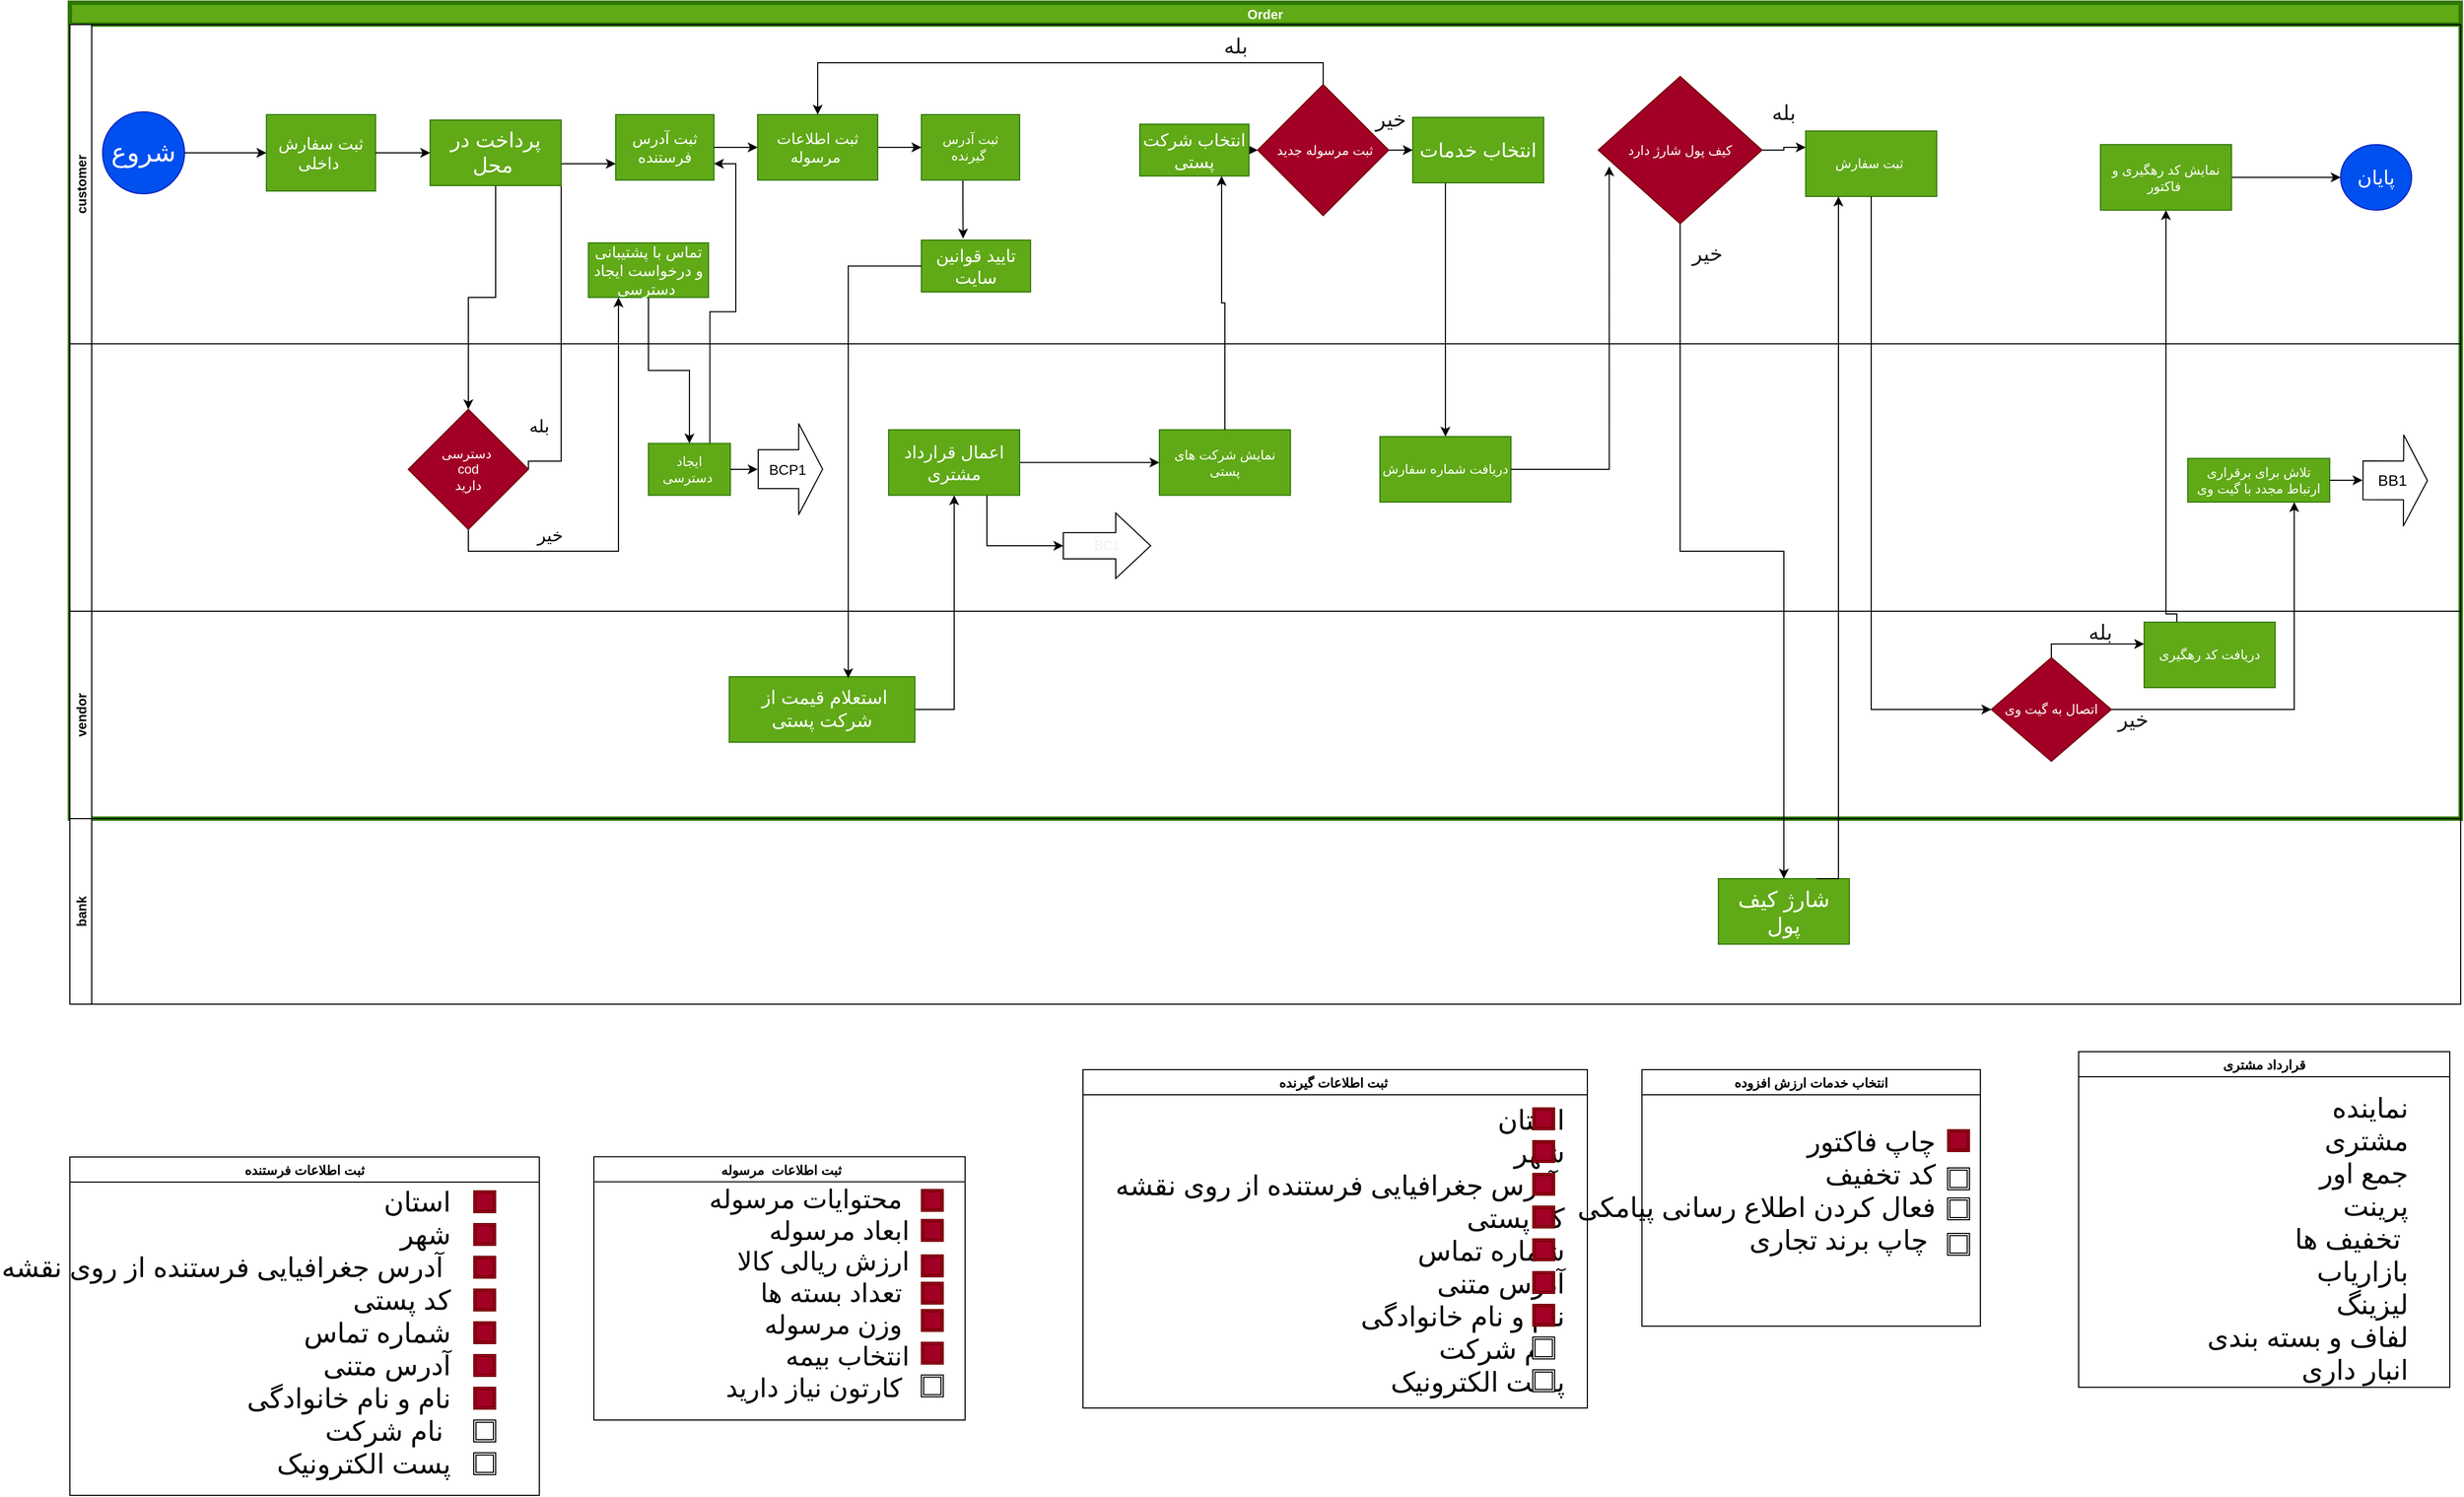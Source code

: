 <mxfile>
    <diagram id="gnVa5umi9aZT9KWG7_A7" name="Page-1">
        <mxGraphModel dx="664" dy="567" grid="1" gridSize="10" guides="1" tooltips="1" connect="1" arrows="1" fold="1" page="1" pageScale="1" pageWidth="2336" pageHeight="1654" math="0" shadow="0">
            <root>
                <mxCell id="0"/>
                <mxCell id="1" parent="0"/>
                <mxCell id="2" value="Order" style="swimlane;childLayout=stackLayout;resizeParent=1;resizeParentMax=0;horizontal=1;startSize=20;horizontalStack=0;strokeColor=#2D7600;fillColor=#60a917;fontColor=#ffffff;strokeWidth=4;shadow=0;rounded=0;" parent="1" vertex="1">
                    <mxGeometry x="110" y="92.5" width="2190" height="747.5" as="geometry"/>
                </mxCell>
                <mxCell id="27" style="edgeStyle=orthogonalEdgeStyle;rounded=0;orthogonalLoop=1;jettySize=auto;html=1;exitX=1;exitY=0.5;exitDx=0;exitDy=0;entryX=0.5;entryY=1;entryDx=0;entryDy=0;" parent="2" source="51" target="38" edge="1">
                    <mxGeometry relative="1" as="geometry"/>
                </mxCell>
                <mxCell id="29" style="edgeStyle=orthogonalEdgeStyle;rounded=0;orthogonalLoop=1;jettySize=auto;html=1;exitX=0.25;exitY=1;exitDx=0;exitDy=0;" parent="2" source="15" target="32" edge="1">
                    <mxGeometry relative="1" as="geometry"/>
                </mxCell>
                <mxCell id="58" style="edgeStyle=orthogonalEdgeStyle;rounded=0;orthogonalLoop=1;jettySize=auto;html=1;exitX=1;exitY=0.5;exitDx=0;exitDy=0;entryX=0.75;entryY=1;entryDx=0;entryDy=0;" parent="2" source="53" target="39" edge="1">
                    <mxGeometry relative="1" as="geometry"/>
                </mxCell>
                <mxCell id="59" style="edgeStyle=orthogonalEdgeStyle;rounded=0;orthogonalLoop=1;jettySize=auto;html=1;exitX=0.25;exitY=0;exitDx=0;exitDy=0;" parent="2" source="55" target="25" edge="1">
                    <mxGeometry relative="1" as="geometry">
                        <Array as="points">
                            <mxPoint x="1920" y="560"/>
                        </Array>
                    </mxGeometry>
                </mxCell>
                <mxCell id="188" style="edgeStyle=orthogonalEdgeStyle;rounded=0;orthogonalLoop=1;jettySize=auto;html=1;exitX=0.5;exitY=1;exitDx=0;exitDy=0;entryX=0.5;entryY=0;entryDx=0;entryDy=0;" parent="2" source="155" target="160" edge="1">
                    <mxGeometry relative="1" as="geometry"/>
                </mxCell>
                <mxCell id="167" value="" style="edgeStyle=orthogonalEdgeStyle;rounded=0;orthogonalLoop=1;jettySize=auto;html=1;" parent="2" source="159" target="163" edge="1">
                    <mxGeometry relative="1" as="geometry"/>
                </mxCell>
                <mxCell id="190" style="edgeStyle=orthogonalEdgeStyle;rounded=0;orthogonalLoop=1;jettySize=auto;html=1;exitX=1;exitY=0.5;exitDx=0;exitDy=0;entryX=0;entryY=0.75;entryDx=0;entryDy=0;" parent="2" source="160" target="157" edge="1">
                    <mxGeometry relative="1" as="geometry">
                        <Array as="points">
                            <mxPoint x="450" y="420"/>
                            <mxPoint x="450" y="148"/>
                        </Array>
                    </mxGeometry>
                </mxCell>
                <mxCell id="192" style="edgeStyle=orthogonalEdgeStyle;rounded=0;orthogonalLoop=1;jettySize=auto;html=1;exitX=0.5;exitY=1;exitDx=0;exitDy=0;entryX=0.25;entryY=1;entryDx=0;entryDy=0;" parent="2" source="160" target="159" edge="1">
                    <mxGeometry relative="1" as="geometry"/>
                </mxCell>
                <mxCell id="193" style="edgeStyle=orthogonalEdgeStyle;rounded=0;orthogonalLoop=1;jettySize=auto;html=1;exitX=0.75;exitY=0;exitDx=0;exitDy=0;entryX=1;entryY=0.75;entryDx=0;entryDy=0;" parent="2" source="163" target="157" edge="1">
                    <mxGeometry relative="1" as="geometry"/>
                </mxCell>
                <mxCell id="3" value="customer" style="swimlane;startSize=20;horizontal=0;" parent="2" vertex="1">
                    <mxGeometry y="20" width="2190" height="292.5" as="geometry">
                        <mxRectangle x="20" width="1860" height="20" as="alternateBounds"/>
                    </mxGeometry>
                </mxCell>
                <mxCell id="222" style="edgeStyle=orthogonalEdgeStyle;rounded=0;orthogonalLoop=1;jettySize=auto;html=1;exitX=0.5;exitY=1;exitDx=0;exitDy=0;entryX=0.382;entryY=-0.032;entryDx=0;entryDy=0;entryPerimeter=0;fontColor=#000000;" parent="3" source="14" target="221" edge="1">
                    <mxGeometry relative="1" as="geometry">
                        <Array as="points">
                            <mxPoint x="818" y="143"/>
                            <mxPoint x="818" y="170"/>
                        </Array>
                    </mxGeometry>
                </mxCell>
                <mxCell id="14" value="ثبت آدرس گیرنده&amp;nbsp;" style="whiteSpace=wrap;html=1;fillColor=#60a917;strokeColor=#2D7600;fontColor=#ffffff;" parent="3" vertex="1">
                    <mxGeometry x="780" y="82.5" width="90" height="60" as="geometry"/>
                </mxCell>
                <mxCell id="15" value="&lt;font style=&quot;font-size: 18px&quot;&gt;انتخاب خدمات&lt;/font&gt;" style="rounded=0;whiteSpace=wrap;html=1;fillColor=#60a917;strokeColor=#2D7600;fontColor=#ffffff;" parent="3" vertex="1">
                    <mxGeometry x="1230" y="85" width="120" height="60" as="geometry"/>
                </mxCell>
                <mxCell id="16" value="&lt;font style=&quot;font-size: 18px&quot;&gt;پایان&lt;/font&gt;" style="ellipse;whiteSpace=wrap;html=1;rounded=0;fillColor=#0050ef;strokeColor=#001DBC;fontColor=#ffffff;" parent="3" vertex="1">
                    <mxGeometry x="2080" y="110" width="65" height="60" as="geometry"/>
                </mxCell>
                <mxCell id="17" style="edgeStyle=orthogonalEdgeStyle;rounded=0;orthogonalLoop=1;jettySize=auto;html=1;exitX=1;exitY=0.5;exitDx=0;exitDy=0;entryX=0;entryY=0.5;entryDx=0;entryDy=0;" parent="3" source="19" target="15" edge="1">
                    <mxGeometry relative="1" as="geometry"/>
                </mxCell>
                <mxCell id="197" style="edgeStyle=orthogonalEdgeStyle;rounded=0;orthogonalLoop=1;jettySize=auto;html=1;exitX=0.5;exitY=0;exitDx=0;exitDy=0;entryX=0.5;entryY=0;entryDx=0;entryDy=0;" parent="3" source="19" target="158" edge="1">
                    <mxGeometry relative="1" as="geometry"/>
                </mxCell>
                <mxCell id="19" value="&amp;nbsp;ثبت مرسوله جدید" style="rhombus;whiteSpace=wrap;html=1;fillColor=#a20025;strokeColor=#6F0000;fontColor=#ffffff;" parent="3" vertex="1">
                    <mxGeometry x="1088" y="55" width="120" height="120" as="geometry"/>
                </mxCell>
                <mxCell id="20" value="&lt;font style=&quot;font-size: 19px&quot; color=&quot;#191919&quot;&gt;خیر&lt;/font&gt;" style="text;html=1;strokeColor=none;fillColor=none;align=center;verticalAlign=middle;whiteSpace=wrap;rounded=0;" parent="3" vertex="1">
                    <mxGeometry x="1190" y="77.5" width="40" height="20" as="geometry"/>
                </mxCell>
                <mxCell id="21" style="edgeStyle=orthogonalEdgeStyle;rounded=0;orthogonalLoop=1;jettySize=auto;html=1;exitX=1;exitY=0.5;exitDx=0;exitDy=0;entryX=0;entryY=0.5;entryDx=0;entryDy=0;" parent="3" source="22" target="19" edge="1">
                    <mxGeometry relative="1" as="geometry"/>
                </mxCell>
                <mxCell id="22" value="&lt;font style=&quot;font-size: 16px&quot;&gt;انتخاب شرکت پستی&lt;/font&gt;" style="whiteSpace=wrap;html=1;rounded=0;fontColor=#ffffff;strokeColor=#2D7600;fillColor=#60a917;" parent="3" vertex="1">
                    <mxGeometry x="980" y="91.25" width="100" height="47.5" as="geometry"/>
                </mxCell>
                <mxCell id="23" value="&lt;font style=&quot;font-size: 19px&quot; color=&quot;#191919&quot;&gt;بله&lt;/font&gt;" style="text;html=1;strokeColor=none;fillColor=none;align=center;verticalAlign=middle;whiteSpace=wrap;rounded=0;" parent="3" vertex="1">
                    <mxGeometry x="1048" y="10" width="40" height="20" as="geometry"/>
                </mxCell>
                <mxCell id="24" style="edgeStyle=orthogonalEdgeStyle;rounded=0;orthogonalLoop=1;jettySize=auto;html=1;exitX=1;exitY=0.5;exitDx=0;exitDy=0;" parent="3" source="25" target="16" edge="1">
                    <mxGeometry relative="1" as="geometry"/>
                </mxCell>
                <mxCell id="25" value="نمایش کد رهگیری و فاکتور&amp;nbsp;" style="whiteSpace=wrap;html=1;rounded=0;fontColor=#ffffff;strokeColor=#2D7600;fillColor=#60a917;" parent="3" vertex="1">
                    <mxGeometry x="1860" y="110" width="120" height="60" as="geometry"/>
                </mxCell>
                <mxCell id="152" value="&lt;font style=&quot;font-size: 24px&quot;&gt;شروع&lt;/font&gt;" style="ellipse;whiteSpace=wrap;html=1;aspect=fixed;fillColor=#0050ef;strokeColor=#001DBC;fontColor=#ffffff;" parent="3" vertex="1">
                    <mxGeometry x="30" y="80" width="75" height="75" as="geometry"/>
                </mxCell>
                <mxCell id="154" value="&lt;font style=&quot;font-size: 15px&quot;&gt;ثبت سفارش داخلی&amp;nbsp;&lt;/font&gt;" style="whiteSpace=wrap;html=1;fillColor=#60a917;strokeColor=#2D7600;fontColor=#ffffff;" parent="3" vertex="1">
                    <mxGeometry x="180" y="82.5" width="100" height="70" as="geometry"/>
                </mxCell>
                <mxCell id="151" value="" style="edgeStyle=orthogonalEdgeStyle;rounded=0;orthogonalLoop=1;jettySize=auto;html=1;" parent="3" source="152" target="154" edge="1">
                    <mxGeometry relative="1" as="geometry"/>
                </mxCell>
                <mxCell id="155" value="&lt;font style=&quot;font-size: 19px&quot;&gt;پرداخت در محل&amp;nbsp;&lt;/font&gt;" style="whiteSpace=wrap;html=1;fillColor=#60a917;strokeColor=#2D7600;fontColor=#ffffff;" parent="3" vertex="1">
                    <mxGeometry x="330" y="87.5" width="120" height="60" as="geometry"/>
                </mxCell>
                <mxCell id="153" value="" style="edgeStyle=orthogonalEdgeStyle;rounded=0;orthogonalLoop=1;jettySize=auto;html=1;" parent="3" source="154" target="155" edge="1">
                    <mxGeometry relative="1" as="geometry"/>
                </mxCell>
                <mxCell id="157" value="&lt;font style=&quot;font-size: 14px&quot;&gt;ثبت آدرس فرستنده&lt;/font&gt;" style="whiteSpace=wrap;html=1;fillColor=#60a917;strokeColor=#2D7600;fontColor=#ffffff;" parent="3" vertex="1">
                    <mxGeometry x="500" y="82.5" width="90" height="60" as="geometry"/>
                </mxCell>
                <mxCell id="159" value="&lt;font style=&quot;font-size: 14px&quot;&gt;تماس با پشتیبانی و درخواست ایجاد دسترسی&amp;nbsp;&lt;/font&gt;" style="whiteSpace=wrap;html=1;fontColor=#ffffff;strokeColor=#2D7600;fillColor=#60a917;" parent="3" vertex="1">
                    <mxGeometry x="475" y="200" width="110" height="50" as="geometry"/>
                </mxCell>
                <mxCell id="195" style="edgeStyle=orthogonalEdgeStyle;rounded=0;orthogonalLoop=1;jettySize=auto;html=1;exitX=1;exitY=0.5;exitDx=0;exitDy=0;" parent="3" source="158" target="14" edge="1">
                    <mxGeometry relative="1" as="geometry"/>
                </mxCell>
                <mxCell id="158" value="&lt;font style=&quot;font-size: 14px&quot;&gt;ثبت اطلاعات مرسوله&amp;nbsp;&lt;/font&gt;" style="whiteSpace=wrap;html=1;fillColor=#60a917;strokeColor=#2D7600;fontColor=#ffffff;" parent="3" vertex="1">
                    <mxGeometry x="630" y="82.5" width="110" height="60" as="geometry"/>
                </mxCell>
                <mxCell id="156" value="" style="edgeStyle=orthogonalEdgeStyle;rounded=0;orthogonalLoop=1;jettySize=auto;html=1;" parent="3" source="157" target="158" edge="1">
                    <mxGeometry relative="1" as="geometry"/>
                </mxCell>
                <mxCell id="46" value="ثبت سفارش&amp;nbsp;" style="whiteSpace=wrap;html=1;rounded=0;fontColor=#ffffff;strokeColor=#2D7600;fillColor=#60a917;" parent="3" vertex="1">
                    <mxGeometry x="1590" y="97.5" width="120" height="60" as="geometry"/>
                </mxCell>
                <mxCell id="204" style="edgeStyle=orthogonalEdgeStyle;rounded=0;orthogonalLoop=1;jettySize=auto;html=1;exitX=1;exitY=0.5;exitDx=0;exitDy=0;entryX=0;entryY=0.25;entryDx=0;entryDy=0;" parent="3" source="45" target="46" edge="1">
                    <mxGeometry relative="1" as="geometry"/>
                </mxCell>
                <mxCell id="45" value="کیف پول شارژ دارد" style="rhombus;whiteSpace=wrap;html=1;rounded=0;fontColor=#ffffff;strokeColor=#6F0000;fillColor=#a20025;" parent="3" vertex="1">
                    <mxGeometry x="1400" y="47.5" width="150" height="135" as="geometry"/>
                </mxCell>
                <mxCell id="75" value="&lt;font style=&quot;font-size: 19px&quot; color=&quot;#191919&quot;&gt;بله&lt;/font&gt;" style="text;html=1;strokeColor=none;fillColor=none;align=center;verticalAlign=middle;whiteSpace=wrap;rounded=0;" parent="3" vertex="1">
                    <mxGeometry x="1550" y="71.25" width="40" height="20" as="geometry"/>
                </mxCell>
                <mxCell id="221" value="&lt;font style=&quot;font-size: 16px&quot;&gt;تایید قوانین سایت&lt;/font&gt;" style="whiteSpace=wrap;html=1;rounded=0;fontColor=#ffffff;strokeColor=#2D7600;fillColor=#60a917;" parent="3" vertex="1">
                    <mxGeometry x="780" y="197.5" width="100" height="47.5" as="geometry"/>
                </mxCell>
                <mxCell id="30" value="" style="swimlane;startSize=20;horizontal=0;" parent="2" vertex="1">
                    <mxGeometry y="312.5" width="2190" height="245" as="geometry"/>
                </mxCell>
                <mxCell id="32" value="دریافت شماره سفارش" style="rounded=0;whiteSpace=wrap;html=1;fillColor=#60a917;strokeColor=#2D7600;fontColor=#ffffff;" parent="30" vertex="1">
                    <mxGeometry x="1200" y="85" width="120" height="60" as="geometry"/>
                </mxCell>
                <mxCell id="230" style="edgeStyle=orthogonalEdgeStyle;rounded=0;orthogonalLoop=1;jettySize=auto;html=1;exitX=0.75;exitY=1;exitDx=0;exitDy=0;entryX=0;entryY=0.5;entryDx=0;entryDy=0;entryPerimeter=0;" parent="30" source="38" target="228" edge="1">
                    <mxGeometry relative="1" as="geometry"/>
                </mxCell>
                <mxCell id="231" style="edgeStyle=orthogonalEdgeStyle;rounded=0;orthogonalLoop=1;jettySize=auto;html=1;exitX=1;exitY=0.5;exitDx=0;exitDy=0;" parent="30" source="38" target="40" edge="1">
                    <mxGeometry relative="1" as="geometry"/>
                </mxCell>
                <mxCell id="38" value="&lt;font style=&quot;font-size: 16px&quot;&gt;اعمال قرارداد مشتری&lt;/font&gt;" style="rounded=0;whiteSpace=wrap;html=1;fillColor=#60a917;strokeColor=#2D7600;fontColor=#ffffff;" parent="30" vertex="1">
                    <mxGeometry x="750" y="78.75" width="120" height="60" as="geometry"/>
                </mxCell>
                <mxCell id="39" value="تلاش برای برقراری ارتباط مجدد با گیت وی" style="whiteSpace=wrap;html=1;rounded=0;fillColor=#60a917;strokeColor=#2D7600;fontColor=#ffffff;" parent="30" vertex="1">
                    <mxGeometry x="1940" y="105" width="130" height="40" as="geometry"/>
                </mxCell>
                <mxCell id="40" value="نمایش شرکت های پستی" style="whiteSpace=wrap;html=1;rounded=0;fontColor=#ffffff;strokeColor=#2D7600;fillColor=#60a917;" parent="30" vertex="1">
                    <mxGeometry x="998" y="78.75" width="120" height="60" as="geometry"/>
                </mxCell>
                <mxCell id="48" value="" style="shape=flexArrow;endArrow=classic;html=1;endWidth=46.744;endSize=6.96;width=35.581;" parent="30" edge="1">
                    <mxGeometry width="50" height="50" relative="1" as="geometry">
                        <mxPoint x="2100" y="125.0" as="sourcePoint"/>
                        <mxPoint x="2160" y="125.23" as="targetPoint"/>
                        <Array as="points"/>
                    </mxGeometry>
                </mxCell>
                <mxCell id="49" value="&lt;font style=&quot;font-size: 14px&quot;&gt;BB1&lt;/font&gt;" style="edgeLabel;html=1;align=center;verticalAlign=middle;resizable=0;points=[];" parent="48" vertex="1" connectable="0">
                    <mxGeometry x="0.119" y="-2" relative="1" as="geometry">
                        <mxPoint x="-7" y="-2" as="offset"/>
                    </mxGeometry>
                </mxCell>
                <mxCell id="160" value="دسترسی&amp;nbsp;&lt;br&gt;cod&lt;br&gt;دارید" style="rhombus;whiteSpace=wrap;html=1;fontColor=#ffffff;strokeColor=#6F0000;fillColor=#a20025;" parent="30" vertex="1">
                    <mxGeometry x="310" y="60" width="110" height="110" as="geometry"/>
                </mxCell>
                <mxCell id="163" value="ایجاد دسترسی&amp;nbsp;" style="whiteSpace=wrap;html=1;fontColor=#ffffff;strokeColor=#2D7600;fillColor=#60a917;" parent="30" vertex="1">
                    <mxGeometry x="530" y="91.25" width="75" height="47.5" as="geometry"/>
                </mxCell>
                <mxCell id="161" value="&lt;font style=&quot;font-size: 16px&quot; color=&quot;#000000&quot;&gt;بله&lt;/font&gt;" style="text;html=1;strokeColor=none;fillColor=none;align=center;verticalAlign=middle;whiteSpace=wrap;rounded=0;" parent="30" vertex="1">
                    <mxGeometry x="410" y="65" width="40" height="20" as="geometry"/>
                </mxCell>
                <mxCell id="162" value="&lt;font style=&quot;font-size: 16px&quot; color=&quot;#000000&quot;&gt;خیر&lt;/font&gt;" style="text;html=1;strokeColor=none;fillColor=none;align=center;verticalAlign=middle;whiteSpace=wrap;rounded=0;" parent="30" vertex="1">
                    <mxGeometry x="420" y="165" width="40" height="20" as="geometry"/>
                </mxCell>
                <mxCell id="189" style="edgeStyle=orthogonalEdgeStyle;rounded=0;orthogonalLoop=1;jettySize=auto;html=1;exitX=0.5;exitY=1;exitDx=0;exitDy=0;" parent="30" source="163" target="163" edge="1">
                    <mxGeometry relative="1" as="geometry"/>
                </mxCell>
                <mxCell id="214" value="" style="shape=flexArrow;endArrow=classic;html=1;endWidth=46.744;endSize=6.96;width=35.581;" parent="30" edge="1">
                    <mxGeometry width="50" height="50" relative="1" as="geometry">
                        <mxPoint x="630" y="114.8" as="sourcePoint"/>
                        <mxPoint x="690" y="114.8" as="targetPoint"/>
                        <Array as="points"/>
                    </mxGeometry>
                </mxCell>
                <mxCell id="215" value="&lt;span style=&quot;font-size: 13px&quot;&gt;BCP1&lt;/span&gt;" style="edgeLabel;html=1;align=center;verticalAlign=middle;resizable=0;points=[];" parent="214" vertex="1" connectable="0">
                    <mxGeometry x="0.119" y="-2" relative="1" as="geometry">
                        <mxPoint x="-7" y="-2" as="offset"/>
                    </mxGeometry>
                </mxCell>
                <mxCell id="228" value="&lt;span style=&quot;color: rgb(240 , 240 , 240)&quot;&gt;BC1&lt;/span&gt;" style="shape=singleArrow;whiteSpace=wrap;html=1;arrowWidth=0.4;arrowSize=0.4;rounded=0;" parent="30" vertex="1">
                    <mxGeometry x="910" y="155" width="80" height="60" as="geometry"/>
                </mxCell>
                <mxCell id="50" value="vendor" style="swimlane;startSize=20;horizontal=0;" parent="2" vertex="1">
                    <mxGeometry y="557.5" width="2190" height="190" as="geometry"/>
                </mxCell>
                <mxCell id="51" value="&lt;font style=&quot;font-size: 17px&quot;&gt;&amp;nbsp;استعلام قیمت از شرکت پستی&lt;/font&gt;" style="whiteSpace=wrap;html=1;fillColor=#60a917;strokeColor=#2D7600;fontColor=#ffffff;" parent="50" vertex="1">
                    <mxGeometry x="604" y="60" width="170" height="60" as="geometry"/>
                </mxCell>
                <mxCell id="52" style="edgeStyle=orthogonalEdgeStyle;rounded=0;orthogonalLoop=1;jettySize=auto;html=1;exitX=0.5;exitY=0;exitDx=0;exitDy=0;" parent="50" source="53" target="55" edge="1">
                    <mxGeometry relative="1" as="geometry">
                        <Array as="points">
                            <mxPoint x="1815" y="30"/>
                        </Array>
                    </mxGeometry>
                </mxCell>
                <mxCell id="53" value="اتصال به گیت وی" style="rhombus;whiteSpace=wrap;html=1;rounded=0;fillColor=#a20025;strokeColor=#6F0000;fontColor=#ffffff;" parent="50" vertex="1">
                    <mxGeometry x="1760" y="42.5" width="110" height="95" as="geometry"/>
                </mxCell>
                <mxCell id="54" value="&lt;font style=&quot;font-size: 19px&quot; color=&quot;#191919&quot;&gt;خیر&lt;/font&gt;" style="text;html=1;strokeColor=none;fillColor=none;align=center;verticalAlign=middle;whiteSpace=wrap;rounded=0;" parent="50" vertex="1">
                    <mxGeometry x="1870" y="90" width="40" height="20" as="geometry"/>
                </mxCell>
                <mxCell id="55" value="دریافت کد رهگیری" style="whiteSpace=wrap;html=1;rounded=0;fillColor=#60a917;strokeColor=#2D7600;fontColor=#ffffff;" parent="50" vertex="1">
                    <mxGeometry x="1900" y="10" width="120" height="60" as="geometry"/>
                </mxCell>
                <mxCell id="56" value="&lt;font style=&quot;font-size: 19px&quot; color=&quot;#191919&quot;&gt;بله&lt;/font&gt;" style="text;html=1;strokeColor=none;fillColor=none;align=center;verticalAlign=middle;whiteSpace=wrap;rounded=0;" parent="50" vertex="1">
                    <mxGeometry x="1840" y="10" width="40" height="20" as="geometry"/>
                </mxCell>
                <mxCell id="57" style="edgeStyle=orthogonalEdgeStyle;rounded=0;orthogonalLoop=1;jettySize=auto;html=1;exitX=0.5;exitY=1;exitDx=0;exitDy=0;entryX=0;entryY=0.5;entryDx=0;entryDy=0;" parent="2" source="46" target="53" edge="1">
                    <mxGeometry relative="1" as="geometry"/>
                </mxCell>
                <mxCell id="203" style="edgeStyle=orthogonalEdgeStyle;rounded=0;orthogonalLoop=1;jettySize=auto;html=1;exitX=1;exitY=0.5;exitDx=0;exitDy=0;entryX=0.067;entryY=0.611;entryDx=0;entryDy=0;entryPerimeter=0;" parent="2" source="32" target="45" edge="1">
                    <mxGeometry relative="1" as="geometry"/>
                </mxCell>
                <mxCell id="220" style="edgeStyle=orthogonalEdgeStyle;rounded=0;orthogonalLoop=1;jettySize=auto;html=1;exitX=0.5;exitY=0;exitDx=0;exitDy=0;entryX=0.75;entryY=1;entryDx=0;entryDy=0;fontColor=#000000;" parent="2" source="40" target="22" edge="1">
                    <mxGeometry relative="1" as="geometry"/>
                </mxCell>
                <mxCell id="233" style="edgeStyle=orthogonalEdgeStyle;rounded=0;orthogonalLoop=1;jettySize=auto;html=1;exitX=0;exitY=0.5;exitDx=0;exitDy=0;entryX=0.641;entryY=0.022;entryDx=0;entryDy=0;entryPerimeter=0;" parent="2" source="221" target="51" edge="1">
                    <mxGeometry relative="1" as="geometry"/>
                </mxCell>
                <mxCell id="60" value="ثبت اطلاعات فرستنده" style="swimlane;fontColor=#000000;" parent="1" vertex="1">
                    <mxGeometry x="110" y="1150" width="430" height="310" as="geometry">
                        <mxRectangle x="130" y="1140" width="90" height="23" as="alternateBounds"/>
                    </mxGeometry>
                </mxCell>
                <mxCell id="61" value="&lt;span style=&quot;font-size: 25px&quot;&gt;&lt;font color=&quot;#000000&quot;&gt;استان&lt;br&gt;شهر&lt;br&gt;&lt;/font&gt;&lt;/span&gt;&lt;span style=&quot;color: rgb(0 , 0 , 0) ; font-size: 25px&quot;&gt;آدرس جغرافیایی فرستنده از روی نقشه&lt;/span&gt;&lt;span style=&quot;font-size: 25px&quot;&gt;&lt;font color=&quot;#000000&quot;&gt;&amp;nbsp;&lt;br&gt;کد پستی&lt;br&gt;&amp;nbsp;شماره تماس&lt;br&gt;آدرس متنی&lt;br&gt;نام و نام خانوادگی&lt;br&gt;نام شرکت&amp;nbsp;&lt;br&gt;پست الکترونیک&lt;br&gt;&lt;/font&gt;&lt;/span&gt;" style="text;html=1;align=right;verticalAlign=middle;resizable=0;points=[];autosize=1;strokeColor=none;fontColor=#FFFFFF;" parent="60" vertex="1">
                    <mxGeometry x="20" y="80" width="330" height="160" as="geometry"/>
                </mxCell>
                <mxCell id="66" value="ثبت اطلاعات گیرنده " style="swimlane;fontColor=#000000;" parent="1" vertex="1">
                    <mxGeometry x="1038" y="1070" width="462" height="310" as="geometry"/>
                </mxCell>
                <mxCell id="225" value="&lt;div style=&quot;text-align: right&quot;&gt;&lt;span style=&quot;color: rgb(0 , 0 , 0) ; font-size: 25px&quot;&gt;استان&lt;/span&gt;&lt;/div&gt;&lt;span style=&quot;color: rgb(255 , 255 , 255) ; font-size: 25px&quot;&gt;&lt;div style=&quot;text-align: right&quot;&gt;&lt;span style=&quot;color: rgb(0 , 0 , 0)&quot;&gt;شهر&lt;/span&gt;&lt;/div&gt;&lt;/span&gt;&lt;span style=&quot;color: rgb(0 , 0 , 0) ; font-size: 25px&quot;&gt;&lt;div style=&quot;text-align: right&quot;&gt;&lt;span&gt;آدرس جغرافیایی فرستنده از روی نقشه&lt;/span&gt;&lt;span style=&quot;color: rgb(255 , 255 , 255)&quot;&gt;&lt;font color=&quot;#000000&quot;&gt;&amp;nbsp;&lt;/font&gt;&lt;/span&gt;&lt;/div&gt;&lt;/span&gt;&lt;span style=&quot;color: rgb(255 , 255 , 255) ; font-size: 25px&quot;&gt;&lt;div style=&quot;text-align: right&quot;&gt;&lt;span style=&quot;color: rgb(0 , 0 , 0)&quot;&gt;کد پستی&lt;/span&gt;&lt;/div&gt;&lt;font color=&quot;#000000&quot;&gt;&lt;div style=&quot;text-align: right&quot;&gt;&lt;span&gt;&amp;nbsp;شماره تماس&lt;/span&gt;&lt;/div&gt;&lt;div style=&quot;text-align: right&quot;&gt;&lt;span&gt;آدرس متنی&lt;/span&gt;&lt;/div&gt;&lt;div style=&quot;text-align: right&quot;&gt;&lt;span&gt;نام و نام خانوادگی&lt;/span&gt;&lt;/div&gt;&lt;div style=&quot;text-align: right&quot;&gt;&lt;span&gt;نام شرکت&amp;nbsp;&lt;/span&gt;&lt;/div&gt;&lt;div style=&quot;text-align: right&quot;&gt;&lt;span&gt;پست الکترونیک&lt;/span&gt;&lt;/div&gt;&lt;/font&gt;&lt;/span&gt;" style="text;html=1;align=center;verticalAlign=middle;resizable=0;points=[];autosize=1;strokeColor=none;" parent="66" vertex="1">
                    <mxGeometry x="70" y="100" width="330" height="130" as="geometry"/>
                </mxCell>
                <mxCell id="270" value="" style="shape=ext;double=1;whiteSpace=wrap;html=1;aspect=fixed;fillColor=#a20025;strokeColor=#6F0000;fontColor=#ffffff;" parent="66" vertex="1">
                    <mxGeometry x="412" y="35" width="20" height="20" as="geometry"/>
                </mxCell>
                <mxCell id="271" value="" style="shape=ext;double=1;whiteSpace=wrap;html=1;aspect=fixed;fillColor=#a20025;strokeColor=#6F0000;fontColor=#ffffff;" parent="66" vertex="1">
                    <mxGeometry x="412" y="65" width="20" height="20" as="geometry"/>
                </mxCell>
                <mxCell id="272" value="" style="shape=ext;double=1;whiteSpace=wrap;html=1;aspect=fixed;fillColor=#a20025;strokeColor=#6F0000;fontColor=#ffffff;" parent="66" vertex="1">
                    <mxGeometry x="412" y="125" width="20" height="20" as="geometry"/>
                </mxCell>
                <mxCell id="273" value="" style="shape=ext;double=1;whiteSpace=wrap;html=1;aspect=fixed;fillColor=#a20025;strokeColor=#6F0000;fontColor=#ffffff;" parent="66" vertex="1">
                    <mxGeometry x="412" y="155" width="20" height="20" as="geometry"/>
                </mxCell>
                <mxCell id="274" value="" style="shape=ext;double=1;whiteSpace=wrap;html=1;aspect=fixed;fillColor=#a20025;strokeColor=#6F0000;fontColor=#ffffff;" parent="66" vertex="1">
                    <mxGeometry x="412" y="185" width="20" height="20" as="geometry"/>
                </mxCell>
                <mxCell id="275" value="" style="shape=ext;double=1;whiteSpace=wrap;html=1;aspect=fixed;fillColor=#a20025;strokeColor=#6F0000;fontColor=#ffffff;" parent="66" vertex="1">
                    <mxGeometry x="412" y="215" width="20" height="20" as="geometry"/>
                </mxCell>
                <mxCell id="276" value="" style="shape=ext;double=1;whiteSpace=wrap;html=1;aspect=fixed;" parent="66" vertex="1">
                    <mxGeometry x="412" y="245" width="20" height="20" as="geometry"/>
                </mxCell>
                <mxCell id="277" value="" style="shape=ext;double=1;whiteSpace=wrap;html=1;aspect=fixed;" parent="66" vertex="1">
                    <mxGeometry x="412" y="275" width="20" height="20" as="geometry"/>
                </mxCell>
                <mxCell id="278" value="" style="shape=ext;double=1;whiteSpace=wrap;html=1;aspect=fixed;fillColor=#a20025;strokeColor=#6F0000;fontColor=#ffffff;" parent="66" vertex="1">
                    <mxGeometry x="412" y="95" width="20" height="20" as="geometry"/>
                </mxCell>
                <mxCell id="70" value="bank" style="swimlane;startSize=20;horizontal=0;" parent="1" vertex="1">
                    <mxGeometry x="110" y="840" width="2190" height="170" as="geometry"/>
                </mxCell>
                <mxCell id="72" value="&lt;font style=&quot;font-size: 20px&quot;&gt;شارژ کیف پول&lt;/font&gt;" style="whiteSpace=wrap;html=1;rounded=0;fontColor=#ffffff;strokeColor=#2D7600;fillColor=#60a917;" parent="70" vertex="1">
                    <mxGeometry x="1510" y="55" width="120" height="60" as="geometry"/>
                </mxCell>
                <mxCell id="76" value="" style="edgeStyle=orthogonalEdgeStyle;rounded=0;orthogonalLoop=1;jettySize=auto;html=1;" parent="1" source="45" target="72" edge="1">
                    <mxGeometry relative="1" as="geometry"/>
                </mxCell>
                <mxCell id="47" value="&lt;font style=&quot;font-size: 19px&quot; color=&quot;#191919&quot;&gt;خیر&lt;/font&gt;" style="text;html=1;strokeColor=none;fillColor=none;align=center;verticalAlign=middle;whiteSpace=wrap;rounded=0;" parent="1" vertex="1">
                    <mxGeometry x="1590" y="312.5" width="40" height="20" as="geometry"/>
                </mxCell>
                <mxCell id="205" style="edgeStyle=orthogonalEdgeStyle;rounded=0;orthogonalLoop=1;jettySize=auto;html=1;exitX=1;exitY=0.5;exitDx=0;exitDy=0;" parent="1" source="39" edge="1">
                    <mxGeometry relative="1" as="geometry">
                        <mxPoint x="2210" y="530" as="targetPoint"/>
                    </mxGeometry>
                </mxCell>
                <mxCell id="216" style="edgeStyle=orthogonalEdgeStyle;rounded=0;orthogonalLoop=1;jettySize=auto;html=1;exitX=1;exitY=0.5;exitDx=0;exitDy=0;" parent="1" source="163" edge="1">
                    <mxGeometry relative="1" as="geometry">
                        <mxPoint x="740" y="520" as="targetPoint"/>
                    </mxGeometry>
                </mxCell>
                <mxCell id="232" style="edgeStyle=orthogonalEdgeStyle;rounded=0;orthogonalLoop=1;jettySize=auto;html=1;exitX=0.75;exitY=0;exitDx=0;exitDy=0;entryX=0.25;entryY=1;entryDx=0;entryDy=0;" parent="1" source="72" target="46" edge="1">
                    <mxGeometry relative="1" as="geometry">
                        <Array as="points">
                            <mxPoint x="1730" y="895"/>
                        </Array>
                    </mxGeometry>
                </mxCell>
                <mxCell id="234" value="" style="shape=ext;double=1;whiteSpace=wrap;html=1;aspect=fixed;fillColor=#a20025;strokeColor=#6F0000;fontColor=#ffffff;" parent="1" vertex="1">
                    <mxGeometry x="480" y="1181" width="20" height="20" as="geometry"/>
                </mxCell>
                <mxCell id="235" value="" style="shape=ext;double=1;whiteSpace=wrap;html=1;aspect=fixed;fillColor=#a20025;strokeColor=#6F0000;fontColor=#ffffff;" parent="1" vertex="1">
                    <mxGeometry x="480" y="1211" width="20" height="20" as="geometry"/>
                </mxCell>
                <mxCell id="236" value="" style="shape=ext;double=1;whiteSpace=wrap;html=1;aspect=fixed;fillColor=#a20025;strokeColor=#6F0000;fontColor=#ffffff;" parent="1" vertex="1">
                    <mxGeometry x="480" y="1271" width="20" height="20" as="geometry"/>
                </mxCell>
                <mxCell id="237" value="" style="shape=ext;double=1;whiteSpace=wrap;html=1;aspect=fixed;fillColor=#a20025;strokeColor=#6F0000;fontColor=#ffffff;" parent="1" vertex="1">
                    <mxGeometry x="480" y="1301" width="20" height="20" as="geometry"/>
                </mxCell>
                <mxCell id="238" value="" style="shape=ext;double=1;whiteSpace=wrap;html=1;aspect=fixed;fillColor=#a20025;strokeColor=#6F0000;fontColor=#ffffff;" parent="1" vertex="1">
                    <mxGeometry x="480" y="1331" width="20" height="20" as="geometry"/>
                </mxCell>
                <mxCell id="239" value="" style="shape=ext;double=1;whiteSpace=wrap;html=1;aspect=fixed;fillColor=#a20025;strokeColor=#6F0000;fontColor=#ffffff;" parent="1" vertex="1">
                    <mxGeometry x="480" y="1361" width="20" height="20" as="geometry"/>
                </mxCell>
                <mxCell id="240" value="" style="shape=ext;double=1;whiteSpace=wrap;html=1;aspect=fixed;" parent="1" vertex="1">
                    <mxGeometry x="480" y="1391" width="20" height="20" as="geometry"/>
                </mxCell>
                <mxCell id="241" value="" style="shape=ext;double=1;whiteSpace=wrap;html=1;aspect=fixed;" parent="1" vertex="1">
                    <mxGeometry x="480" y="1421" width="20" height="20" as="geometry"/>
                </mxCell>
                <mxCell id="242" value="" style="shape=ext;double=1;whiteSpace=wrap;html=1;aspect=fixed;fillColor=#a20025;strokeColor=#6F0000;fontColor=#ffffff;" parent="1" vertex="1">
                    <mxGeometry x="480" y="1241" width="20" height="20" as="geometry"/>
                </mxCell>
                <mxCell id="252" value=" ثبت اطلاعات  مرسوله" style="swimlane;fontColor=#000000;" parent="1" vertex="1">
                    <mxGeometry x="590" y="1149.75" width="340" height="241.25" as="geometry"/>
                </mxCell>
                <mxCell id="253" value="&lt;font style=&quot;font-size: 24px&quot;&gt;&lt;font color=&quot;#000000&quot;&gt;محتوایات مرسوله&amp;nbsp;&lt;br&gt;&lt;/font&gt;&lt;font color=&quot;#000000&quot;&gt;ابعاد مرسوله&lt;br&gt;ارزش ریالی کالا&lt;br&gt;تعداد بسته ها&amp;nbsp;&lt;br&gt;وزن مرسوله&amp;nbsp;&lt;br&gt;&lt;/font&gt;&lt;font color=&quot;#000000&quot;&gt;انتخاب بیمه&lt;br&gt;کارتون نیاز دارید&amp;nbsp;&lt;/font&gt;&lt;br&gt;&lt;/font&gt;" style="text;html=1;align=right;verticalAlign=middle;resizable=0;points=[];autosize=1;strokeColor=none;fontColor=#FFFFFF;" parent="252" vertex="1">
                    <mxGeometry x="130" y="60" width="160" height="130" as="geometry"/>
                </mxCell>
                <mxCell id="254" value="" style="shape=ext;double=1;whiteSpace=wrap;html=1;aspect=fixed;fillColor=#a20025;strokeColor=#6F0000;fontColor=#ffffff;" parent="252" vertex="1">
                    <mxGeometry x="300" y="30" width="20" height="20" as="geometry"/>
                </mxCell>
                <mxCell id="255" value="" style="shape=ext;double=1;whiteSpace=wrap;html=1;aspect=fixed;fillColor=#a20025;strokeColor=#6F0000;fontColor=#ffffff;" parent="252" vertex="1">
                    <mxGeometry x="300" y="57.5" width="20" height="20" as="geometry"/>
                </mxCell>
                <mxCell id="256" value="" style="shape=ext;double=1;whiteSpace=wrap;html=1;aspect=fixed;fillColor=#a20025;strokeColor=#6F0000;fontColor=#ffffff;" parent="252" vertex="1">
                    <mxGeometry x="300" y="170" width="20" height="20" as="geometry"/>
                </mxCell>
                <mxCell id="257" value="" style="shape=ext;double=1;whiteSpace=wrap;html=1;aspect=fixed;fillColor=#a20025;strokeColor=#6F0000;fontColor=#ffffff;" parent="252" vertex="1">
                    <mxGeometry x="300" y="140" width="20" height="20" as="geometry"/>
                </mxCell>
                <mxCell id="258" value="" style="shape=ext;double=1;whiteSpace=wrap;html=1;aspect=fixed;fillColor=#a20025;strokeColor=#6F0000;fontColor=#ffffff;" parent="252" vertex="1">
                    <mxGeometry x="300" y="90" width="20" height="20" as="geometry"/>
                </mxCell>
                <mxCell id="259" value="" style="shape=ext;double=1;whiteSpace=wrap;html=1;aspect=fixed;" parent="252" vertex="1">
                    <mxGeometry x="300" y="200" width="20" height="20" as="geometry"/>
                </mxCell>
                <mxCell id="260" value="" style="shape=ext;double=1;whiteSpace=wrap;html=1;aspect=fixed;fillColor=#a20025;strokeColor=#6F0000;fontColor=#ffffff;" parent="252" vertex="1">
                    <mxGeometry x="300" y="115" width="20" height="20" as="geometry"/>
                </mxCell>
                <mxCell id="279" value="انتخاب خدمات ارزش افزوده" style="swimlane;startSize=23;fontColor=#000000;" parent="1" vertex="1">
                    <mxGeometry x="1550" y="1070" width="310" height="235" as="geometry"/>
                </mxCell>
                <mxCell id="280" value="&lt;div style=&quot;font-size: 25px&quot;&gt;&lt;font style=&quot;font-size: 25px&quot; color=&quot;#000000&quot;&gt;چاپ فاکتور&lt;/font&gt;&lt;/div&gt;&lt;div style=&quot;font-size: 25px&quot;&gt;&lt;span&gt;&lt;font style=&quot;font-size: 25px&quot; color=&quot;#000000&quot;&gt;کد تخفیف&lt;/font&gt;&lt;/span&gt;&lt;/div&gt;&lt;div style=&quot;font-size: 25px&quot;&gt;&lt;span&gt;&lt;font style=&quot;font-size: 25px&quot; color=&quot;#000000&quot;&gt;فعال کردن اطلاع رسانی پیامکی&lt;/font&gt;&lt;/span&gt;&lt;/div&gt;&lt;div style=&quot;font-size: 25px&quot;&gt;&lt;font style=&quot;font-size: 25px&quot; color=&quot;#000000&quot;&gt;چاپ برند تجاری&amp;nbsp;&lt;/font&gt;&lt;/div&gt;" style="text;html=1;align=right;verticalAlign=middle;resizable=0;points=[];autosize=1;strokeColor=none;fontColor=#FFFFFF;" parent="279" vertex="1">
                    <mxGeometry x="-10" y="80" width="280" height="60" as="geometry"/>
                </mxCell>
                <mxCell id="281" value="" style="shape=ext;double=1;whiteSpace=wrap;html=1;aspect=fixed;fillColor=#a20025;strokeColor=#6F0000;fontColor=#ffffff;" parent="279" vertex="1">
                    <mxGeometry x="280" y="55" width="20" height="20" as="geometry"/>
                </mxCell>
                <mxCell id="282" value="" style="shape=ext;double=1;whiteSpace=wrap;html=1;aspect=fixed;" parent="279" vertex="1">
                    <mxGeometry x="280" y="90" width="20" height="20" as="geometry"/>
                </mxCell>
                <mxCell id="283" value="" style="shape=ext;double=1;whiteSpace=wrap;html=1;aspect=fixed;" parent="279" vertex="1">
                    <mxGeometry x="280" y="150" width="20" height="20" as="geometry"/>
                </mxCell>
                <mxCell id="284" value="" style="shape=ext;double=1;whiteSpace=wrap;html=1;aspect=fixed;" parent="279" vertex="1">
                    <mxGeometry x="280" y="117.5" width="20" height="20" as="geometry"/>
                </mxCell>
                <mxCell id="291" value="قرارداد مشتری" style="swimlane;fontColor=#000000;" parent="1" vertex="1">
                    <mxGeometry x="1950" y="1053.5" width="340" height="307.5" as="geometry">
                        <mxRectangle x="130" y="1140" width="90" height="23" as="alternateBounds"/>
                    </mxGeometry>
                </mxCell>
                <mxCell id="292" value="&lt;font color=&quot;#000000&quot;&gt;&lt;span style=&quot;font-size: 25px&quot;&gt;نماینده&lt;br&gt;مشتری&lt;br&gt;جمع اور&lt;br&gt;پرینت&lt;br&gt;تخفیف ها&amp;nbsp;&lt;br&gt;بازاریاب&lt;br&gt;لیزینگ&lt;br&gt;لفاف و بسته بندی&lt;br&gt;انبار داری&lt;br&gt;&lt;br&gt;&lt;/span&gt;&lt;/font&gt;" style="text;html=1;align=right;verticalAlign=middle;resizable=0;points=[];autosize=1;strokeColor=none;fontColor=#FFFFFF;" parent="291" vertex="1">
                    <mxGeometry x="143" y="95" width="160" height="180" as="geometry"/>
                </mxCell>
            </root>
        </mxGraphModel>
    </diagram>
</mxfile>